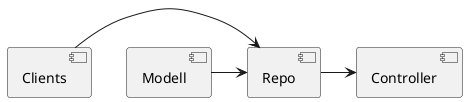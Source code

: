 @startuml

[Controller]
[Repo]
[Clients]
[Modell]


[Clients]-> [Repo]
[Modell] -> [Repo]
[Repo] -> [Controller]


@enduml